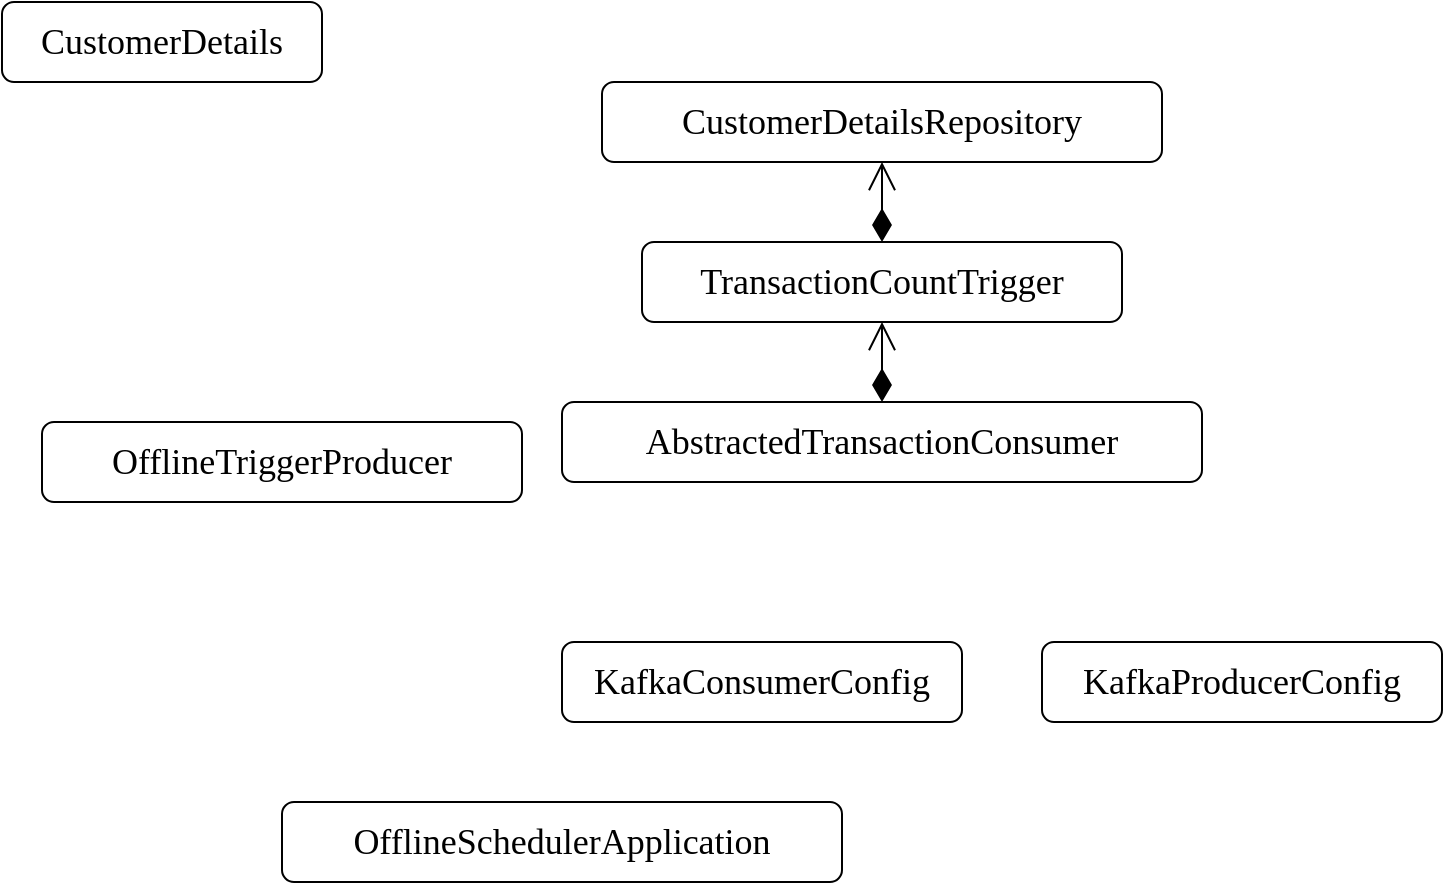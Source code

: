 <mxfile version="14.5.1" type="device"><diagram id="p0V9xwe8YHuBANksSWOI" name="Page-1"><mxGraphModel dx="1038" dy="636" grid="1" gridSize="10" guides="1" tooltips="1" connect="1" arrows="1" fold="1" page="1" pageScale="1" pageWidth="827" pageHeight="1169" math="0" shadow="0"><root><mxCell id="0"/><mxCell id="1" parent="0"/><mxCell id="ERBhbAmfp1WbIlvtN4LW-1" value="OfflineSchedulerApplication" style="rounded=1;whiteSpace=wrap;html=1;fillColor=none;fontSize=18;fontFamily=Ubuntu;fontSource=https%3A%2F%2Ffonts.googleapis.com%2Fcss%3Ffamily%3DUbuntu;" vertex="1" parent="1"><mxGeometry x="140" y="480" width="280" height="40" as="geometry"/></mxCell><mxCell id="ERBhbAmfp1WbIlvtN4LW-2" value="AbstractedTransactionConsumer" style="rounded=1;whiteSpace=wrap;html=1;fillColor=none;fontSize=18;fontFamily=Ubuntu;fontSource=https://fonts.googleapis.com/css?family=Ubuntu;" vertex="1" parent="1"><mxGeometry x="280" y="280" width="320" height="40" as="geometry"/></mxCell><mxCell id="ERBhbAmfp1WbIlvtN4LW-3" value="TransactionCountTrigger" style="rounded=1;whiteSpace=wrap;html=1;fillColor=none;fontSize=18;fontFamily=Ubuntu;fontSource=https://fonts.googleapis.com/css?family=Ubuntu;" vertex="1" parent="1"><mxGeometry x="320" y="200" width="240" height="40" as="geometry"/></mxCell><mxCell id="ERBhbAmfp1WbIlvtN4LW-4" value="OfflineTriggerProducer" style="rounded=1;whiteSpace=wrap;html=1;fillColor=none;fontSize=18;fontFamily=Ubuntu;fontSource=https://fonts.googleapis.com/css?family=Ubuntu;" vertex="1" parent="1"><mxGeometry x="20" y="290" width="240" height="40" as="geometry"/></mxCell><mxCell id="ERBhbAmfp1WbIlvtN4LW-5" value="CustomerDetailsRepository" style="rounded=1;whiteSpace=wrap;html=1;fillColor=none;fontSize=18;fontFamily=Ubuntu;fontSource=https://fonts.googleapis.com/css?family=Ubuntu;" vertex="1" parent="1"><mxGeometry x="300" y="120" width="280" height="40" as="geometry"/></mxCell><mxCell id="ERBhbAmfp1WbIlvtN4LW-6" value="CustomerDetails" style="rounded=1;whiteSpace=wrap;html=1;fillColor=none;fontSize=18;fontFamily=Ubuntu;fontSource=https://fonts.googleapis.com/css?family=Ubuntu;" vertex="1" parent="1"><mxGeometry y="80" width="160" height="40" as="geometry"/></mxCell><mxCell id="ERBhbAmfp1WbIlvtN4LW-7" value="KafkaConsumerConfig" style="rounded=1;whiteSpace=wrap;html=1;fillColor=none;fontSize=18;fontFamily=Ubuntu;fontSource=https://fonts.googleapis.com/css?family=Ubuntu;" vertex="1" parent="1"><mxGeometry x="280" y="400" width="200" height="40" as="geometry"/></mxCell><mxCell id="ERBhbAmfp1WbIlvtN4LW-8" value="KafkaProducerConfig" style="rounded=1;whiteSpace=wrap;html=1;fillColor=none;fontSize=18;fontFamily=Ubuntu;fontSource=https://fonts.googleapis.com/css?family=Ubuntu;" vertex="1" parent="1"><mxGeometry x="520" y="400" width="200" height="40" as="geometry"/></mxCell><mxCell id="ERBhbAmfp1WbIlvtN4LW-9" value="" style="endArrow=open;html=1;endSize=12;startArrow=diamondThin;startSize=14;startFill=1;edgeStyle=orthogonalEdgeStyle;align=left;verticalAlign=bottom;fontFamily=Ubuntu;fontSource=https%3A%2F%2Ffonts.googleapis.com%2Fcss%3Ffamily%3DUbuntu;fontSize=18;entryX=0.5;entryY=1;entryDx=0;entryDy=0;exitX=0.5;exitY=0;exitDx=0;exitDy=0;" edge="1" parent="1" source="ERBhbAmfp1WbIlvtN4LW-2" target="ERBhbAmfp1WbIlvtN4LW-3"><mxGeometry x="-1" y="3" relative="1" as="geometry"><mxPoint x="350" y="220" as="sourcePoint"/><mxPoint x="510" y="220" as="targetPoint"/><Array as="points"><mxPoint x="440" y="270"/><mxPoint x="440" y="270"/></Array></mxGeometry></mxCell><mxCell id="ERBhbAmfp1WbIlvtN4LW-10" value="" style="endArrow=open;html=1;endSize=12;startArrow=diamondThin;startSize=14;startFill=1;edgeStyle=orthogonalEdgeStyle;align=left;verticalAlign=bottom;fontFamily=Ubuntu;fontSource=https%3A%2F%2Ffonts.googleapis.com%2Fcss%3Ffamily%3DUbuntu;fontSize=18;entryX=0.5;entryY=1;entryDx=0;entryDy=0;exitX=0.5;exitY=0;exitDx=0;exitDy=0;" edge="1" parent="1" source="ERBhbAmfp1WbIlvtN4LW-3" target="ERBhbAmfp1WbIlvtN4LW-5"><mxGeometry x="-1" y="3" relative="1" as="geometry"><mxPoint x="370" y="150" as="sourcePoint"/><mxPoint x="310" y="110" as="targetPoint"/><Array as="points"><mxPoint x="440" y="160"/><mxPoint x="440" y="160"/></Array></mxGeometry></mxCell></root></mxGraphModel></diagram></mxfile>